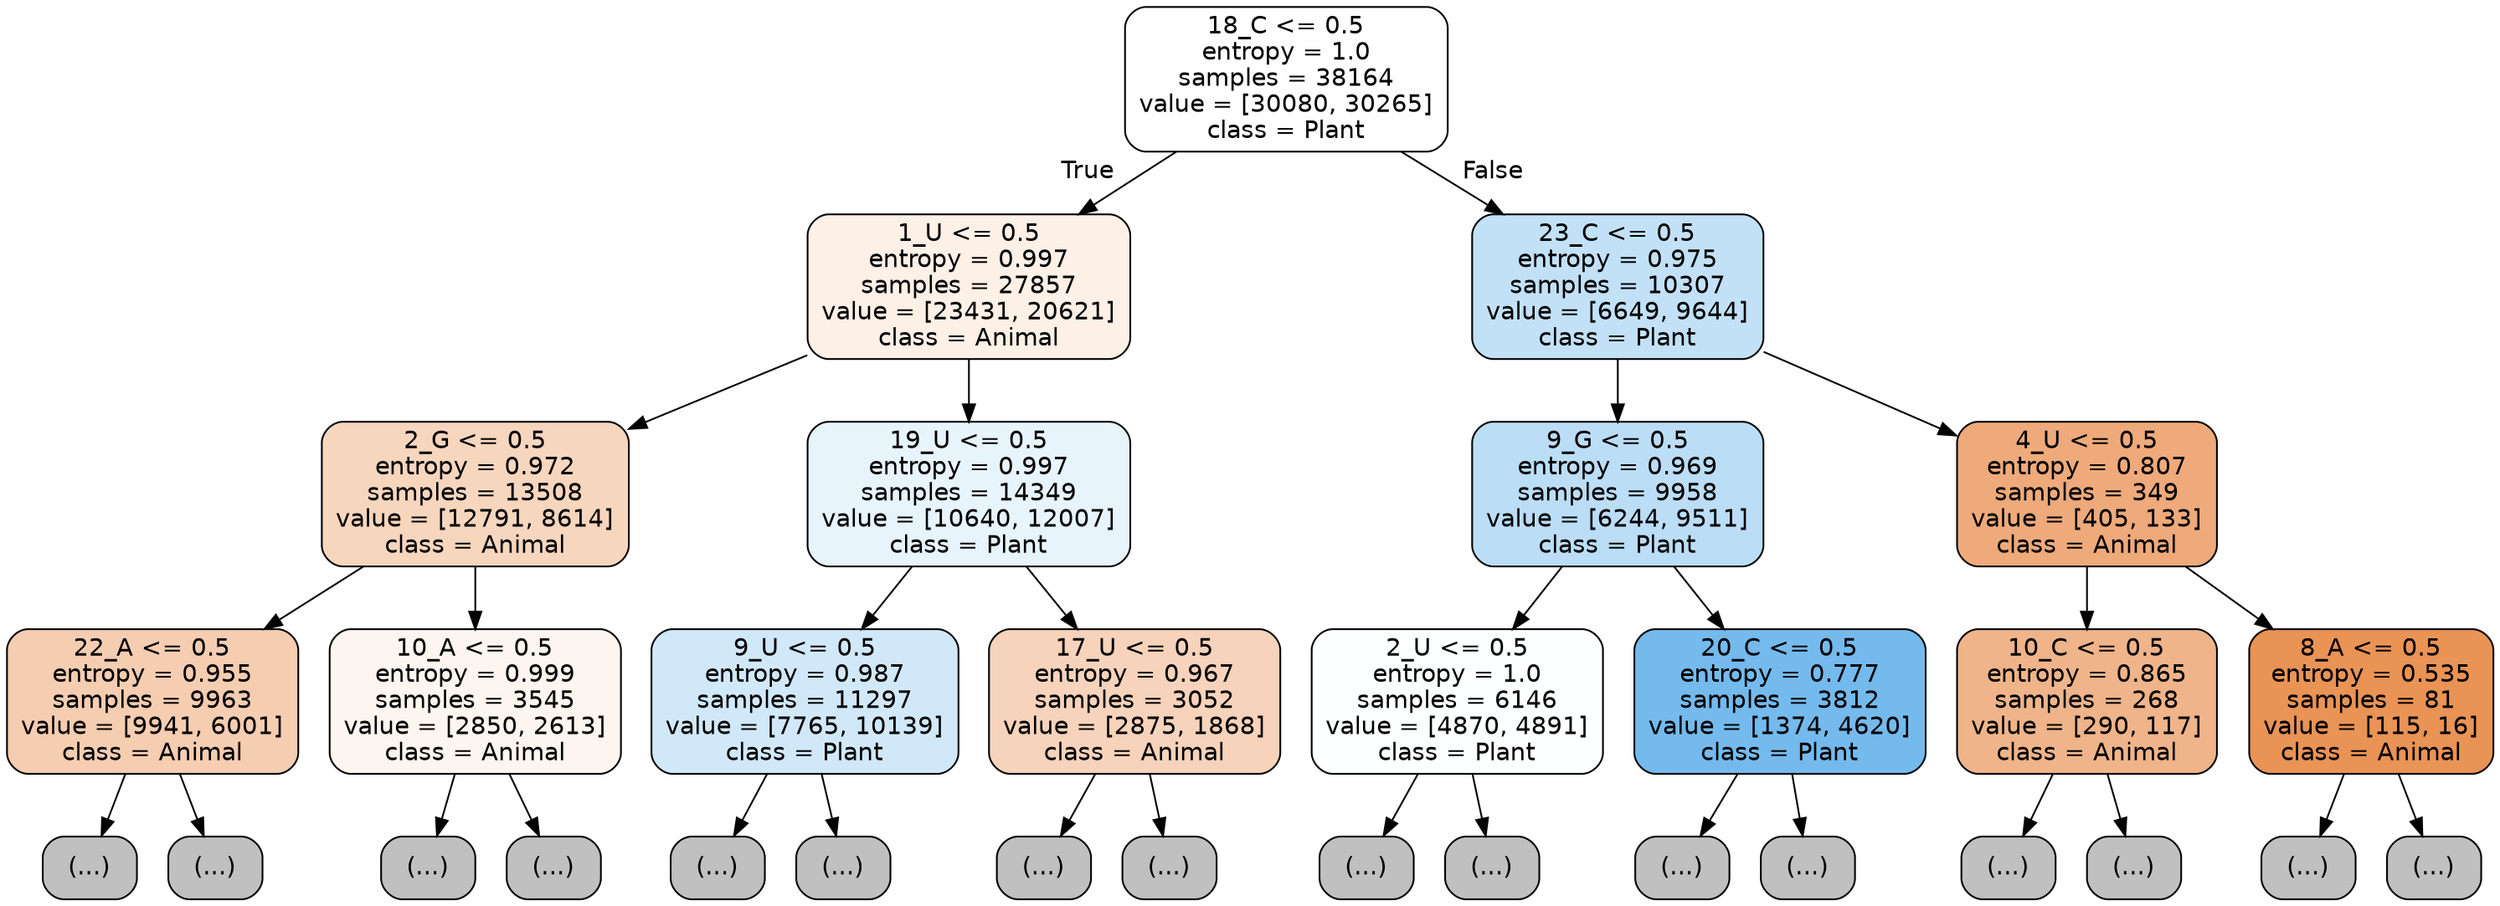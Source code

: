 digraph Tree {
node [shape=box, style="filled, rounded", color="black", fontname="helvetica"] ;
edge [fontname="helvetica"] ;
0 [label="18_C <= 0.5\nentropy = 1.0\nsamples = 38164\nvalue = [30080, 30265]\nclass = Plant", fillcolor="#fefeff"] ;
1 [label="1_U <= 0.5\nentropy = 0.997\nsamples = 27857\nvalue = [23431, 20621]\nclass = Animal", fillcolor="#fcf0e7"] ;
0 -> 1 [labeldistance=2.5, labelangle=45, headlabel="True"] ;
2 [label="2_G <= 0.5\nentropy = 0.972\nsamples = 13508\nvalue = [12791, 8614]\nclass = Animal", fillcolor="#f7d6be"] ;
1 -> 2 ;
3 [label="22_A <= 0.5\nentropy = 0.955\nsamples = 9963\nvalue = [9941, 6001]\nclass = Animal", fillcolor="#f5cdb1"] ;
2 -> 3 ;
4 [label="(...)", fillcolor="#C0C0C0"] ;
3 -> 4 ;
4801 [label="(...)", fillcolor="#C0C0C0"] ;
3 -> 4801 ;
5436 [label="10_A <= 0.5\nentropy = 0.999\nsamples = 3545\nvalue = [2850, 2613]\nclass = Animal", fillcolor="#fdf5ef"] ;
2 -> 5436 ;
5437 [label="(...)", fillcolor="#C0C0C0"] ;
5436 -> 5437 ;
6890 [label="(...)", fillcolor="#C0C0C0"] ;
5436 -> 6890 ;
7329 [label="19_U <= 0.5\nentropy = 0.997\nsamples = 14349\nvalue = [10640, 12007]\nclass = Plant", fillcolor="#e8f4fc"] ;
1 -> 7329 ;
7330 [label="9_U <= 0.5\nentropy = 0.987\nsamples = 11297\nvalue = [7765, 10139]\nclass = Plant", fillcolor="#d1e8f9"] ;
7329 -> 7330 ;
7331 [label="(...)", fillcolor="#C0C0C0"] ;
7330 -> 7331 ;
10378 [label="(...)", fillcolor="#C0C0C0"] ;
7330 -> 10378 ;
11611 [label="17_U <= 0.5\nentropy = 0.967\nsamples = 3052\nvalue = [2875, 1868]\nclass = Animal", fillcolor="#f6d3ba"] ;
7329 -> 11611 ;
11612 [label="(...)", fillcolor="#C0C0C0"] ;
11611 -> 11612 ;
12687 [label="(...)", fillcolor="#C0C0C0"] ;
11611 -> 12687 ;
13092 [label="23_C <= 0.5\nentropy = 0.975\nsamples = 10307\nvalue = [6649, 9644]\nclass = Plant", fillcolor="#c2e1f7"] ;
0 -> 13092 [labeldistance=2.5, labelangle=-45, headlabel="False"] ;
13093 [label="9_G <= 0.5\nentropy = 0.969\nsamples = 9958\nvalue = [6244, 9511]\nclass = Plant", fillcolor="#bbddf6"] ;
13092 -> 13093 ;
13094 [label="2_U <= 0.5\nentropy = 1.0\nsamples = 6146\nvalue = [4870, 4891]\nclass = Plant", fillcolor="#feffff"] ;
13093 -> 13094 ;
13095 [label="(...)", fillcolor="#C0C0C0"] ;
13094 -> 13095 ;
15254 [label="(...)", fillcolor="#C0C0C0"] ;
13094 -> 15254 ;
15961 [label="20_C <= 0.5\nentropy = 0.777\nsamples = 3812\nvalue = [1374, 4620]\nclass = Plant", fillcolor="#74baed"] ;
13093 -> 15961 ;
15962 [label="(...)", fillcolor="#C0C0C0"] ;
15961 -> 15962 ;
16733 [label="(...)", fillcolor="#C0C0C0"] ;
15961 -> 16733 ;
16954 [label="4_U <= 0.5\nentropy = 0.807\nsamples = 349\nvalue = [405, 133]\nclass = Animal", fillcolor="#eeaa7a"] ;
13092 -> 16954 ;
16955 [label="10_C <= 0.5\nentropy = 0.865\nsamples = 268\nvalue = [290, 117]\nclass = Animal", fillcolor="#efb489"] ;
16954 -> 16955 ;
16956 [label="(...)", fillcolor="#C0C0C0"] ;
16955 -> 16956 ;
17049 [label="(...)", fillcolor="#C0C0C0"] ;
16955 -> 17049 ;
17074 [label="8_A <= 0.5\nentropy = 0.535\nsamples = 81\nvalue = [115, 16]\nclass = Animal", fillcolor="#e99355"] ;
16954 -> 17074 ;
17075 [label="(...)", fillcolor="#C0C0C0"] ;
17074 -> 17075 ;
17106 [label="(...)", fillcolor="#C0C0C0"] ;
17074 -> 17106 ;
}